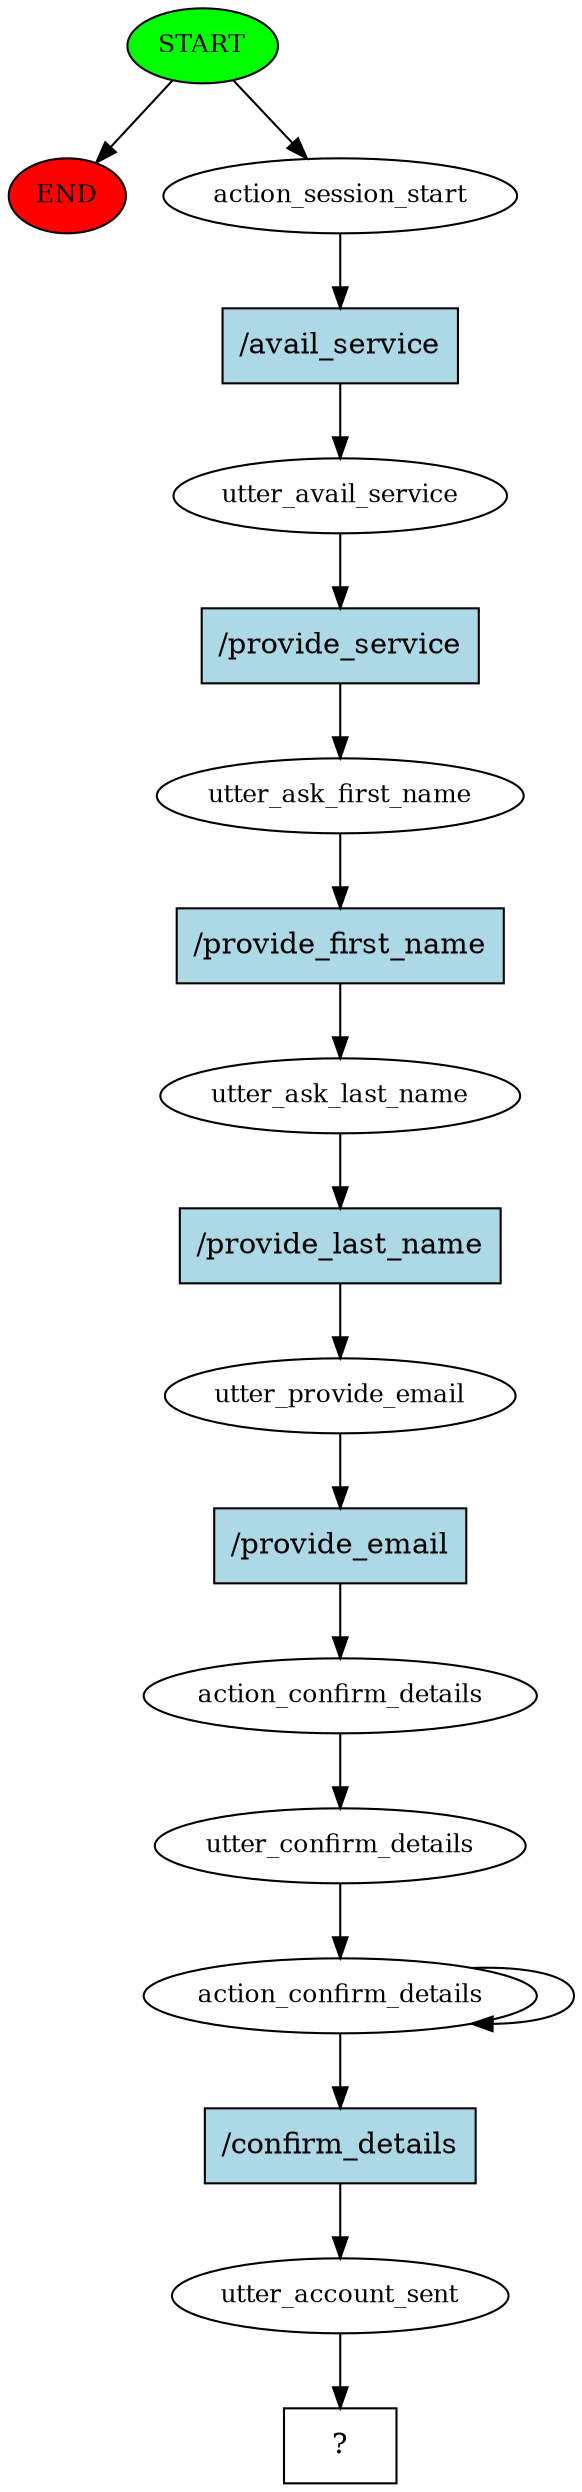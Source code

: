 digraph  {
0 [class="start active", fillcolor=green, fontsize=12, label=START, style=filled];
"-1" [class=end, fillcolor=red, fontsize=12, label=END, style=filled];
1 [class=active, fontsize=12, label=action_session_start];
2 [class=active, fontsize=12, label=utter_avail_service];
3 [class=active, fontsize=12, label=utter_ask_first_name];
4 [class=active, fontsize=12, label=utter_ask_last_name];
5 [class=active, fontsize=12, label=utter_provide_email];
6 [class=active, fontsize=12, label=action_confirm_details];
7 [class=active, fontsize=12, label=utter_confirm_details];
8 [class=active, fontsize=12, label=action_confirm_details];
10 [class=active, fontsize=12, label=utter_account_sent];
11 [class="intent dashed active", label="  ?  ", shape=rect];
12 [class="intent active", fillcolor=lightblue, label="/avail_service", shape=rect, style=filled];
13 [class="intent active", fillcolor=lightblue, label="/provide_service", shape=rect, style=filled];
14 [class="intent active", fillcolor=lightblue, label="/provide_first_name", shape=rect, style=filled];
15 [class="intent active", fillcolor=lightblue, label="/provide_last_name", shape=rect, style=filled];
16 [class="intent active", fillcolor=lightblue, label="/provide_email", shape=rect, style=filled];
17 [class="intent active", fillcolor=lightblue, label="/confirm_details", shape=rect, style=filled];
0 -> "-1"  [class="", key=NONE, label=""];
0 -> 1  [class=active, key=NONE, label=""];
1 -> 12  [class=active, key=0];
2 -> 13  [class=active, key=0];
3 -> 14  [class=active, key=0];
4 -> 15  [class=active, key=0];
5 -> 16  [class=active, key=0];
6 -> 7  [class=active, key=NONE, label=""];
7 -> 8  [class=active, key=NONE, label=""];
8 -> 8  [class=active, key=NONE, label=""];
8 -> 17  [class=active, key=0];
10 -> 11  [class=active, key=NONE, label=""];
12 -> 2  [class=active, key=0];
13 -> 3  [class=active, key=0];
14 -> 4  [class=active, key=0];
15 -> 5  [class=active, key=0];
16 -> 6  [class=active, key=0];
17 -> 10  [class=active, key=0];
}
